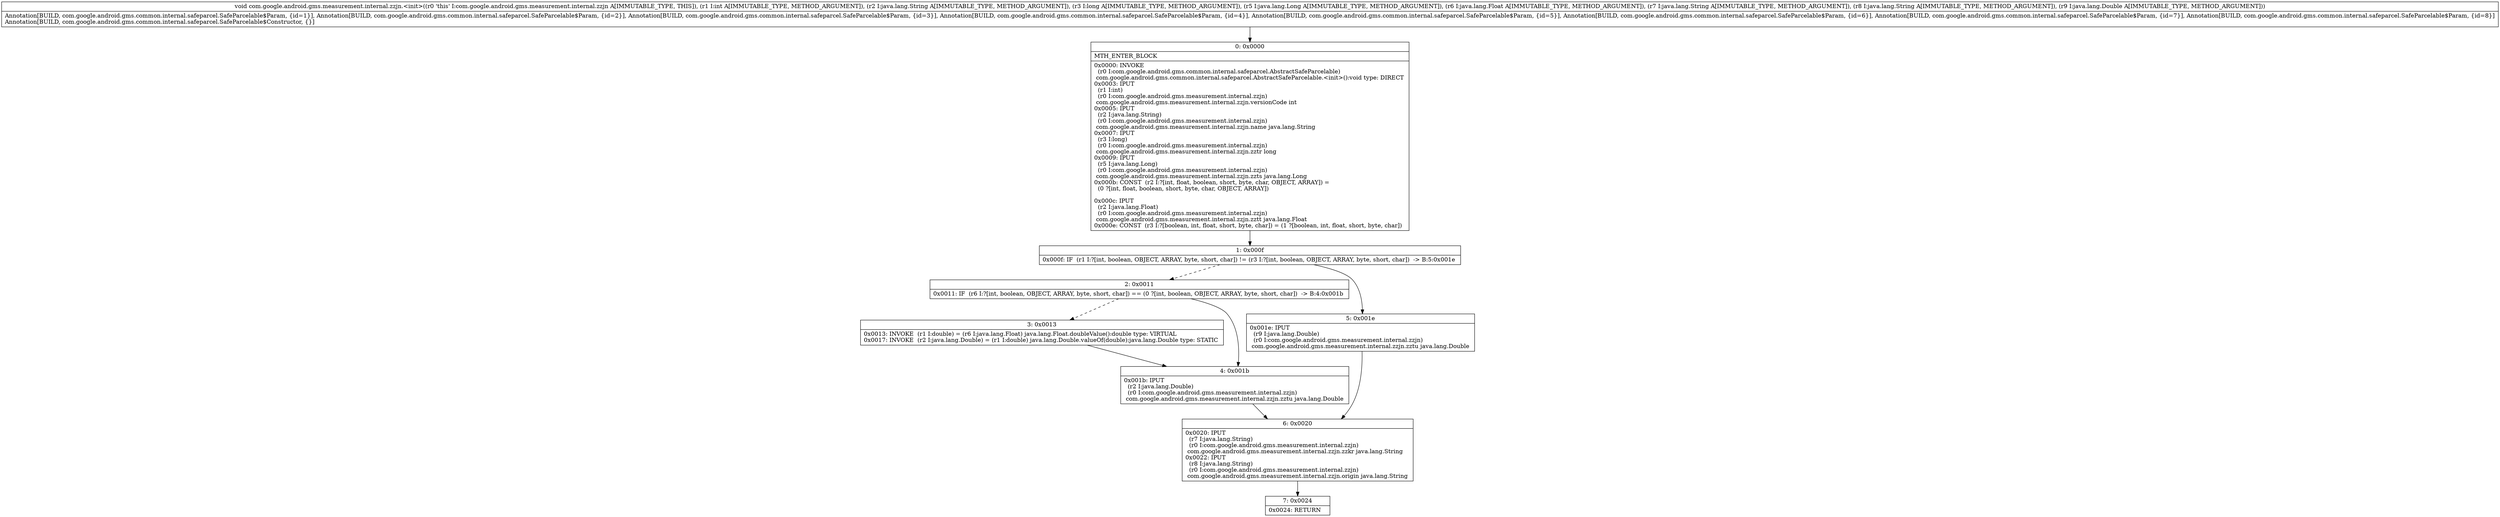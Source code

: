 digraph "CFG forcom.google.android.gms.measurement.internal.zzjn.\<init\>(ILjava\/lang\/String;JLjava\/lang\/Long;Ljava\/lang\/Float;Ljava\/lang\/String;Ljava\/lang\/String;Ljava\/lang\/Double;)V" {
Node_0 [shape=record,label="{0\:\ 0x0000|MTH_ENTER_BLOCK\l|0x0000: INVOKE  \l  (r0 I:com.google.android.gms.common.internal.safeparcel.AbstractSafeParcelable)\l com.google.android.gms.common.internal.safeparcel.AbstractSafeParcelable.\<init\>():void type: DIRECT \l0x0003: IPUT  \l  (r1 I:int)\l  (r0 I:com.google.android.gms.measurement.internal.zzjn)\l com.google.android.gms.measurement.internal.zzjn.versionCode int \l0x0005: IPUT  \l  (r2 I:java.lang.String)\l  (r0 I:com.google.android.gms.measurement.internal.zzjn)\l com.google.android.gms.measurement.internal.zzjn.name java.lang.String \l0x0007: IPUT  \l  (r3 I:long)\l  (r0 I:com.google.android.gms.measurement.internal.zzjn)\l com.google.android.gms.measurement.internal.zzjn.zztr long \l0x0009: IPUT  \l  (r5 I:java.lang.Long)\l  (r0 I:com.google.android.gms.measurement.internal.zzjn)\l com.google.android.gms.measurement.internal.zzjn.zzts java.lang.Long \l0x000b: CONST  (r2 I:?[int, float, boolean, short, byte, char, OBJECT, ARRAY]) = \l  (0 ?[int, float, boolean, short, byte, char, OBJECT, ARRAY])\l \l0x000c: IPUT  \l  (r2 I:java.lang.Float)\l  (r0 I:com.google.android.gms.measurement.internal.zzjn)\l com.google.android.gms.measurement.internal.zzjn.zztt java.lang.Float \l0x000e: CONST  (r3 I:?[boolean, int, float, short, byte, char]) = (1 ?[boolean, int, float, short, byte, char]) \l}"];
Node_1 [shape=record,label="{1\:\ 0x000f|0x000f: IF  (r1 I:?[int, boolean, OBJECT, ARRAY, byte, short, char]) != (r3 I:?[int, boolean, OBJECT, ARRAY, byte, short, char])  \-\> B:5:0x001e \l}"];
Node_2 [shape=record,label="{2\:\ 0x0011|0x0011: IF  (r6 I:?[int, boolean, OBJECT, ARRAY, byte, short, char]) == (0 ?[int, boolean, OBJECT, ARRAY, byte, short, char])  \-\> B:4:0x001b \l}"];
Node_3 [shape=record,label="{3\:\ 0x0013|0x0013: INVOKE  (r1 I:double) = (r6 I:java.lang.Float) java.lang.Float.doubleValue():double type: VIRTUAL \l0x0017: INVOKE  (r2 I:java.lang.Double) = (r1 I:double) java.lang.Double.valueOf(double):java.lang.Double type: STATIC \l}"];
Node_4 [shape=record,label="{4\:\ 0x001b|0x001b: IPUT  \l  (r2 I:java.lang.Double)\l  (r0 I:com.google.android.gms.measurement.internal.zzjn)\l com.google.android.gms.measurement.internal.zzjn.zztu java.lang.Double \l}"];
Node_5 [shape=record,label="{5\:\ 0x001e|0x001e: IPUT  \l  (r9 I:java.lang.Double)\l  (r0 I:com.google.android.gms.measurement.internal.zzjn)\l com.google.android.gms.measurement.internal.zzjn.zztu java.lang.Double \l}"];
Node_6 [shape=record,label="{6\:\ 0x0020|0x0020: IPUT  \l  (r7 I:java.lang.String)\l  (r0 I:com.google.android.gms.measurement.internal.zzjn)\l com.google.android.gms.measurement.internal.zzjn.zzkr java.lang.String \l0x0022: IPUT  \l  (r8 I:java.lang.String)\l  (r0 I:com.google.android.gms.measurement.internal.zzjn)\l com.google.android.gms.measurement.internal.zzjn.origin java.lang.String \l}"];
Node_7 [shape=record,label="{7\:\ 0x0024|0x0024: RETURN   \l}"];
MethodNode[shape=record,label="{void com.google.android.gms.measurement.internal.zzjn.\<init\>((r0 'this' I:com.google.android.gms.measurement.internal.zzjn A[IMMUTABLE_TYPE, THIS]), (r1 I:int A[IMMUTABLE_TYPE, METHOD_ARGUMENT]), (r2 I:java.lang.String A[IMMUTABLE_TYPE, METHOD_ARGUMENT]), (r3 I:long A[IMMUTABLE_TYPE, METHOD_ARGUMENT]), (r5 I:java.lang.Long A[IMMUTABLE_TYPE, METHOD_ARGUMENT]), (r6 I:java.lang.Float A[IMMUTABLE_TYPE, METHOD_ARGUMENT]), (r7 I:java.lang.String A[IMMUTABLE_TYPE, METHOD_ARGUMENT]), (r8 I:java.lang.String A[IMMUTABLE_TYPE, METHOD_ARGUMENT]), (r9 I:java.lang.Double A[IMMUTABLE_TYPE, METHOD_ARGUMENT]))  | Annotation[BUILD, com.google.android.gms.common.internal.safeparcel.SafeParcelable$Param, \{id=1\}], Annotation[BUILD, com.google.android.gms.common.internal.safeparcel.SafeParcelable$Param, \{id=2\}], Annotation[BUILD, com.google.android.gms.common.internal.safeparcel.SafeParcelable$Param, \{id=3\}], Annotation[BUILD, com.google.android.gms.common.internal.safeparcel.SafeParcelable$Param, \{id=4\}], Annotation[BUILD, com.google.android.gms.common.internal.safeparcel.SafeParcelable$Param, \{id=5\}], Annotation[BUILD, com.google.android.gms.common.internal.safeparcel.SafeParcelable$Param, \{id=6\}], Annotation[BUILD, com.google.android.gms.common.internal.safeparcel.SafeParcelable$Param, \{id=7\}], Annotation[BUILD, com.google.android.gms.common.internal.safeparcel.SafeParcelable$Param, \{id=8\}]\lAnnotation[BUILD, com.google.android.gms.common.internal.safeparcel.SafeParcelable$Constructor, \{\}]\l}"];
MethodNode -> Node_0;
Node_0 -> Node_1;
Node_1 -> Node_2[style=dashed];
Node_1 -> Node_5;
Node_2 -> Node_3[style=dashed];
Node_2 -> Node_4;
Node_3 -> Node_4;
Node_4 -> Node_6;
Node_5 -> Node_6;
Node_6 -> Node_7;
}

